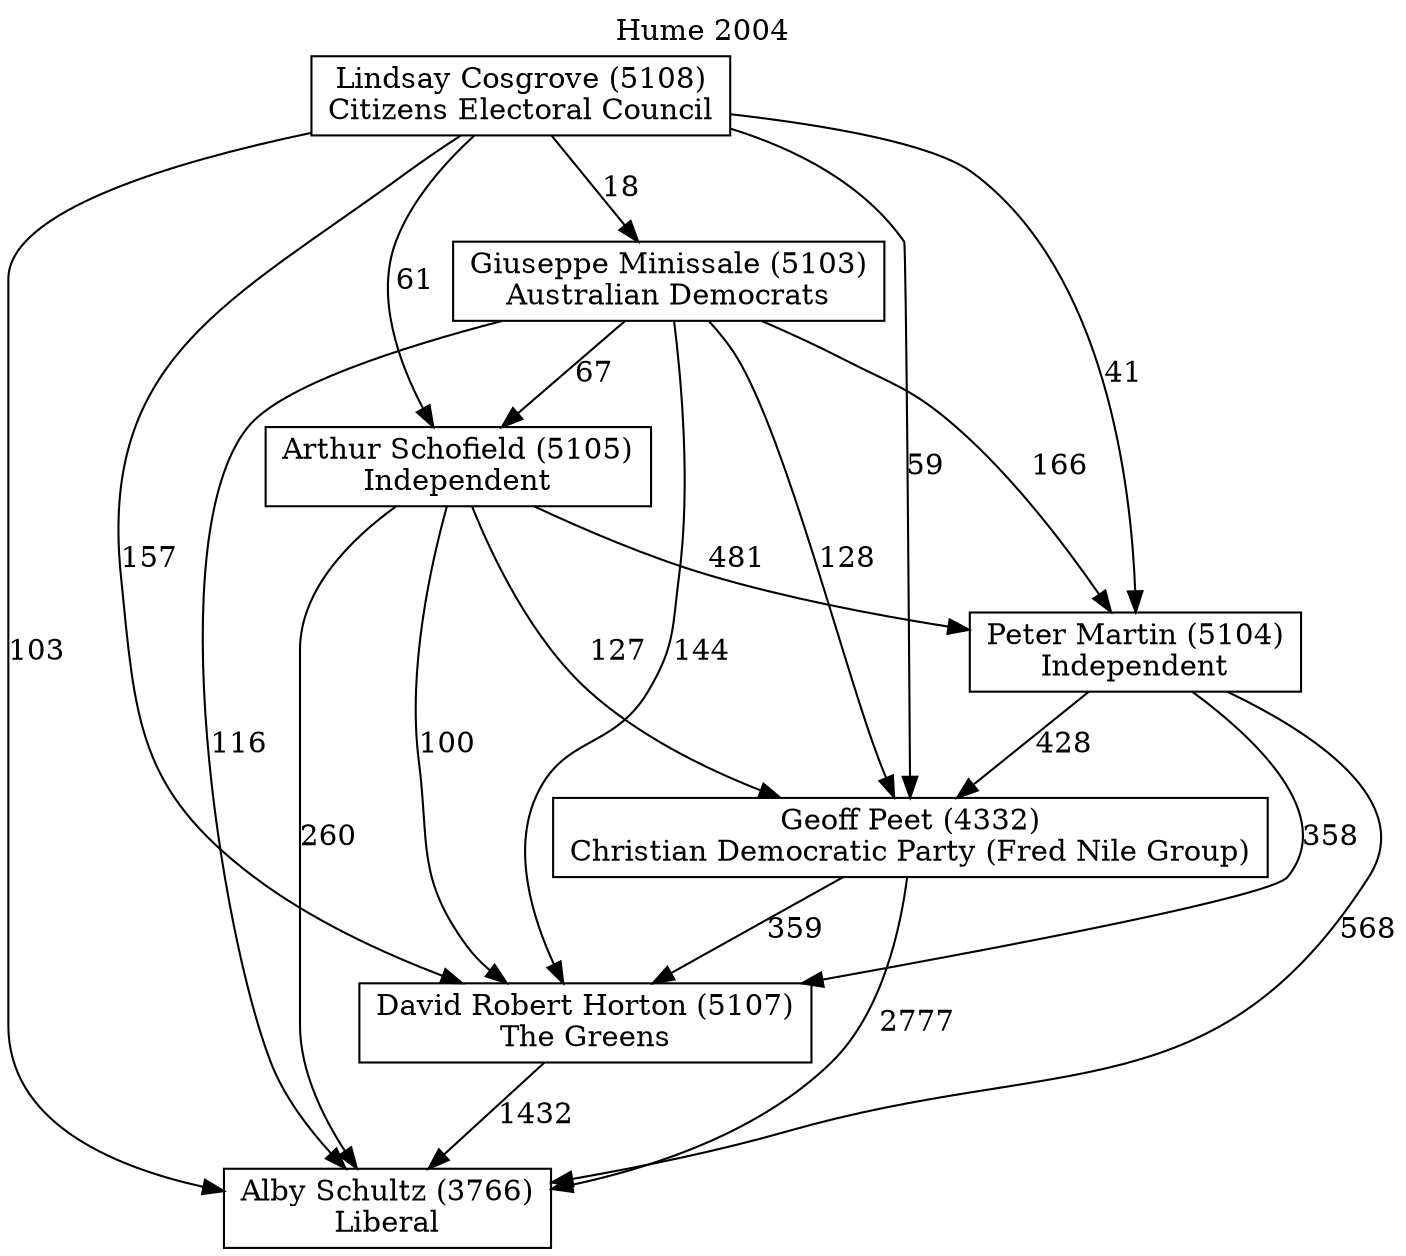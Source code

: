 // House preference flow
digraph "Alby Schultz (3766)_Hume_2004" {
	graph [label="Hume 2004" labelloc=t mclimit=10]
	node [shape=box]
	"Alby Schultz (3766)" [label="Alby Schultz (3766)
Liberal"]
	"David Robert Horton (5107)" [label="David Robert Horton (5107)
The Greens"]
	"Geoff Peet (4332)" [label="Geoff Peet (4332)
Christian Democratic Party (Fred Nile Group)"]
	"Peter Martin (5104)" [label="Peter Martin (5104)
Independent"]
	"Arthur Schofield (5105)" [label="Arthur Schofield (5105)
Independent"]
	"Giuseppe Minissale (5103)" [label="Giuseppe Minissale (5103)
Australian Democrats"]
	"Lindsay Cosgrove (5108)" [label="Lindsay Cosgrove (5108)
Citizens Electoral Council"]
	"David Robert Horton (5107)" -> "Alby Schultz (3766)" [label=1432]
	"Geoff Peet (4332)" -> "David Robert Horton (5107)" [label=359]
	"Peter Martin (5104)" -> "Geoff Peet (4332)" [label=428]
	"Arthur Schofield (5105)" -> "Peter Martin (5104)" [label=481]
	"Giuseppe Minissale (5103)" -> "Arthur Schofield (5105)" [label=67]
	"Lindsay Cosgrove (5108)" -> "Giuseppe Minissale (5103)" [label=18]
	"Geoff Peet (4332)" -> "Alby Schultz (3766)" [label=2777]
	"Peter Martin (5104)" -> "Alby Schultz (3766)" [label=568]
	"Arthur Schofield (5105)" -> "Alby Schultz (3766)" [label=260]
	"Giuseppe Minissale (5103)" -> "Alby Schultz (3766)" [label=116]
	"Lindsay Cosgrove (5108)" -> "Alby Schultz (3766)" [label=103]
	"Lindsay Cosgrove (5108)" -> "Arthur Schofield (5105)" [label=61]
	"Giuseppe Minissale (5103)" -> "Peter Martin (5104)" [label=166]
	"Lindsay Cosgrove (5108)" -> "Peter Martin (5104)" [label=41]
	"Arthur Schofield (5105)" -> "Geoff Peet (4332)" [label=127]
	"Giuseppe Minissale (5103)" -> "Geoff Peet (4332)" [label=128]
	"Lindsay Cosgrove (5108)" -> "Geoff Peet (4332)" [label=59]
	"Peter Martin (5104)" -> "David Robert Horton (5107)" [label=358]
	"Arthur Schofield (5105)" -> "David Robert Horton (5107)" [label=100]
	"Giuseppe Minissale (5103)" -> "David Robert Horton (5107)" [label=144]
	"Lindsay Cosgrove (5108)" -> "David Robert Horton (5107)" [label=157]
}
